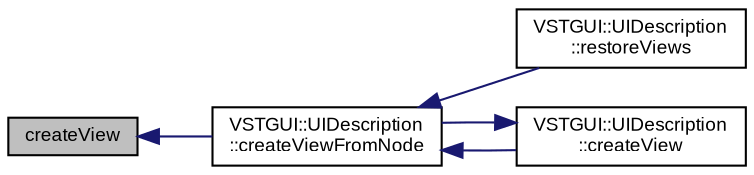 digraph "createView"
{
  bgcolor="transparent";
  edge [fontname="Arial",fontsize="9",labelfontname="Arial",labelfontsize="9"];
  node [fontname="Arial",fontsize="9",shape=record];
  rankdir="LR";
  Node1 [label="createView",height=0.2,width=0.4,color="black", fillcolor="grey75", style="filled" fontcolor="black"];
  Node1 -> Node2 [dir="back",color="midnightblue",fontsize="9",style="solid",fontname="Arial"];
  Node2 [label="VSTGUI::UIDescription\l::createViewFromNode",height=0.2,width=0.4,color="black",URL="$class_v_s_t_g_u_i_1_1_u_i_description.html#ad17c8f72c6bf19a6a8d873e8947a3359"];
  Node2 -> Node3 [dir="back",color="midnightblue",fontsize="9",style="solid",fontname="Arial"];
  Node3 [label="VSTGUI::UIDescription\l::restoreViews",height=0.2,width=0.4,color="black",URL="$class_v_s_t_g_u_i_1_1_u_i_description.html#acc6a9f590d7a896b92ea6b33cb6fdf44"];
  Node2 -> Node4 [dir="back",color="midnightblue",fontsize="9",style="solid",fontname="Arial"];
  Node4 [label="VSTGUI::UIDescription\l::createView",height=0.2,width=0.4,color="black",URL="$class_v_s_t_g_u_i_1_1_u_i_description.html#a9b617a7d2bb805de4150cf2e65dade5d"];
  Node4 -> Node2 [dir="back",color="midnightblue",fontsize="9",style="solid",fontname="Arial"];
}
